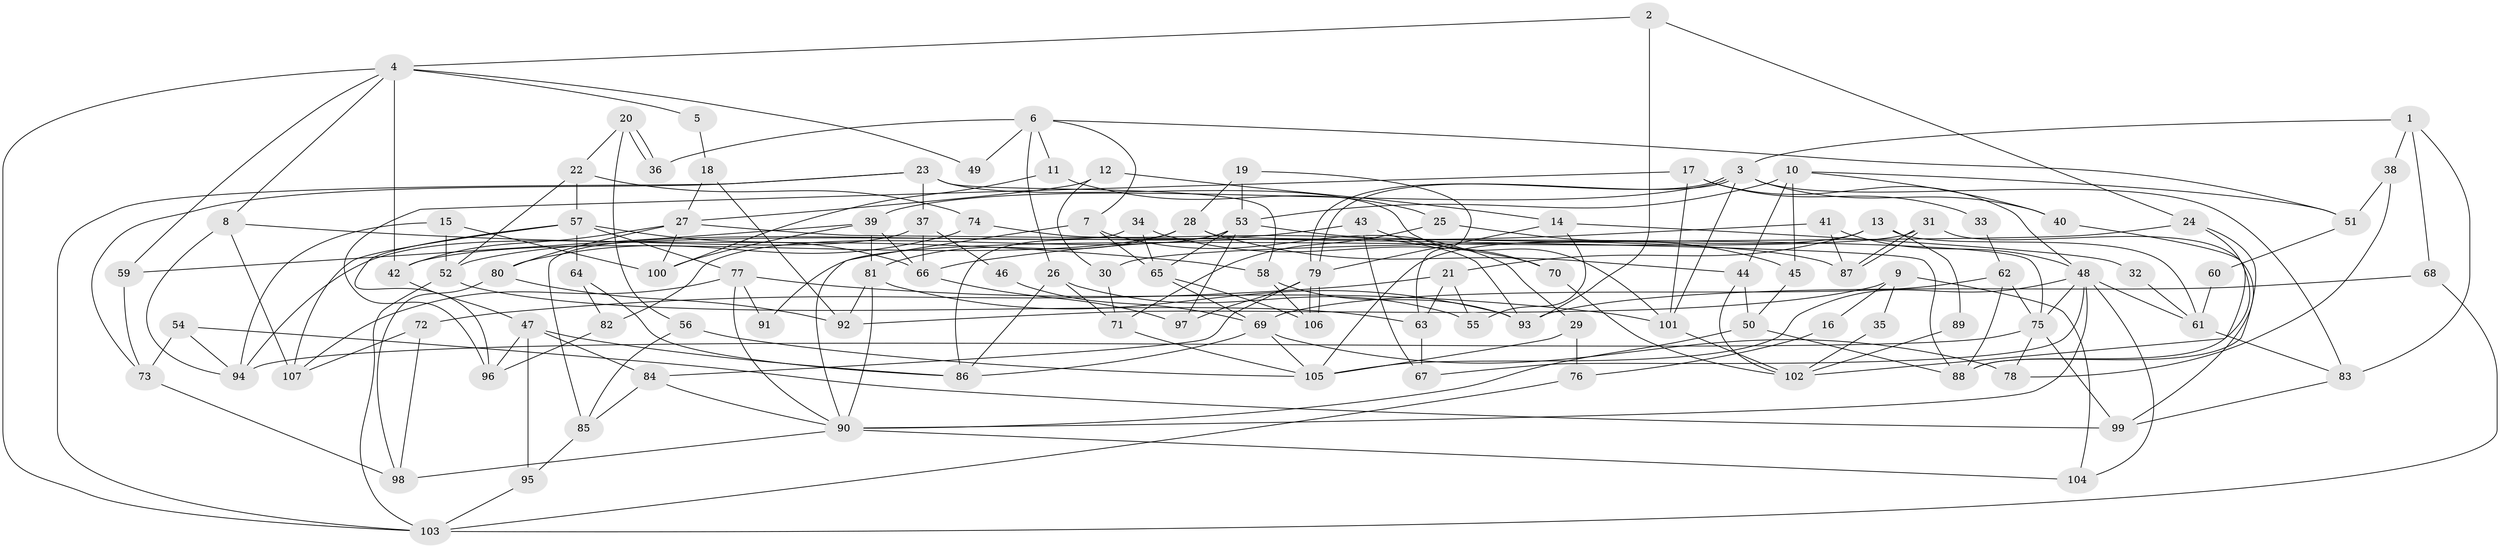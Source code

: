 // coarse degree distribution, {7: 0.09302325581395349, 12: 0.046511627906976744, 11: 0.046511627906976744, 2: 0.13953488372093023, 6: 0.18604651162790697, 17: 0.023255813953488372, 13: 0.023255813953488372, 4: 0.09302325581395349, 9: 0.06976744186046512, 8: 0.046511627906976744, 3: 0.13953488372093023, 5: 0.06976744186046512, 10: 0.023255813953488372}
// Generated by graph-tools (version 1.1) at 2025/51/03/04/25 22:51:20]
// undirected, 107 vertices, 214 edges
graph export_dot {
  node [color=gray90,style=filled];
  1;
  2;
  3;
  4;
  5;
  6;
  7;
  8;
  9;
  10;
  11;
  12;
  13;
  14;
  15;
  16;
  17;
  18;
  19;
  20;
  21;
  22;
  23;
  24;
  25;
  26;
  27;
  28;
  29;
  30;
  31;
  32;
  33;
  34;
  35;
  36;
  37;
  38;
  39;
  40;
  41;
  42;
  43;
  44;
  45;
  46;
  47;
  48;
  49;
  50;
  51;
  52;
  53;
  54;
  55;
  56;
  57;
  58;
  59;
  60;
  61;
  62;
  63;
  64;
  65;
  66;
  67;
  68;
  69;
  70;
  71;
  72;
  73;
  74;
  75;
  76;
  77;
  78;
  79;
  80;
  81;
  82;
  83;
  84;
  85;
  86;
  87;
  88;
  89;
  90;
  91;
  92;
  93;
  94;
  95;
  96;
  97;
  98;
  99;
  100;
  101;
  102;
  103;
  104;
  105;
  106;
  107;
  1 -- 3;
  1 -- 68;
  1 -- 38;
  1 -- 83;
  2 -- 24;
  2 -- 93;
  2 -- 4;
  3 -- 39;
  3 -- 79;
  3 -- 79;
  3 -- 40;
  3 -- 83;
  3 -- 101;
  4 -- 8;
  4 -- 5;
  4 -- 42;
  4 -- 49;
  4 -- 59;
  4 -- 103;
  5 -- 18;
  6 -- 7;
  6 -- 26;
  6 -- 11;
  6 -- 36;
  6 -- 49;
  6 -- 51;
  7 -- 90;
  7 -- 65;
  7 -- 29;
  8 -- 107;
  8 -- 94;
  8 -- 58;
  9 -- 92;
  9 -- 104;
  9 -- 16;
  9 -- 35;
  10 -- 40;
  10 -- 44;
  10 -- 45;
  10 -- 51;
  10 -- 53;
  11 -- 100;
  11 -- 25;
  12 -- 30;
  12 -- 27;
  12 -- 14;
  13 -- 105;
  13 -- 61;
  13 -- 21;
  13 -- 89;
  14 -- 79;
  14 -- 32;
  14 -- 55;
  15 -- 100;
  15 -- 52;
  15 -- 94;
  16 -- 76;
  17 -- 101;
  17 -- 96;
  17 -- 33;
  17 -- 48;
  18 -- 27;
  18 -- 92;
  19 -- 28;
  19 -- 53;
  19 -- 63;
  20 -- 56;
  20 -- 36;
  20 -- 36;
  20 -- 22;
  21 -- 63;
  21 -- 55;
  21 -- 72;
  22 -- 57;
  22 -- 52;
  22 -- 74;
  23 -- 103;
  23 -- 37;
  23 -- 58;
  23 -- 73;
  23 -- 101;
  24 -- 88;
  24 -- 102;
  24 -- 30;
  25 -- 71;
  25 -- 45;
  26 -- 55;
  26 -- 86;
  26 -- 71;
  27 -- 80;
  27 -- 88;
  27 -- 42;
  27 -- 100;
  28 -- 42;
  28 -- 75;
  28 -- 44;
  28 -- 81;
  29 -- 105;
  29 -- 76;
  30 -- 71;
  31 -- 99;
  31 -- 87;
  31 -- 87;
  31 -- 91;
  32 -- 61;
  33 -- 62;
  34 -- 85;
  34 -- 65;
  34 -- 70;
  35 -- 102;
  37 -- 94;
  37 -- 66;
  37 -- 46;
  38 -- 51;
  38 -- 78;
  39 -- 66;
  39 -- 81;
  39 -- 59;
  39 -- 100;
  40 -- 88;
  41 -- 48;
  41 -- 87;
  41 -- 66;
  42 -- 47;
  43 -- 52;
  43 -- 70;
  43 -- 67;
  44 -- 50;
  44 -- 102;
  45 -- 50;
  46 -- 69;
  47 -- 84;
  47 -- 86;
  47 -- 95;
  47 -- 96;
  48 -- 75;
  48 -- 61;
  48 -- 67;
  48 -- 90;
  48 -- 104;
  48 -- 105;
  50 -- 90;
  50 -- 88;
  51 -- 60;
  52 -- 63;
  52 -- 103;
  53 -- 82;
  53 -- 65;
  53 -- 86;
  53 -- 87;
  53 -- 97;
  54 -- 73;
  54 -- 94;
  54 -- 99;
  56 -- 85;
  56 -- 105;
  57 -- 66;
  57 -- 107;
  57 -- 64;
  57 -- 77;
  57 -- 96;
  58 -- 93;
  58 -- 106;
  59 -- 73;
  60 -- 61;
  61 -- 83;
  62 -- 69;
  62 -- 75;
  62 -- 88;
  63 -- 67;
  64 -- 86;
  64 -- 82;
  65 -- 106;
  65 -- 69;
  66 -- 97;
  68 -- 93;
  68 -- 103;
  69 -- 86;
  69 -- 78;
  69 -- 105;
  70 -- 102;
  71 -- 105;
  72 -- 98;
  72 -- 107;
  73 -- 98;
  74 -- 93;
  74 -- 80;
  75 -- 78;
  75 -- 99;
  75 -- 94;
  76 -- 103;
  77 -- 101;
  77 -- 90;
  77 -- 91;
  77 -- 107;
  79 -- 106;
  79 -- 106;
  79 -- 84;
  79 -- 97;
  80 -- 98;
  80 -- 92;
  81 -- 90;
  81 -- 92;
  81 -- 93;
  82 -- 96;
  83 -- 99;
  84 -- 90;
  84 -- 85;
  85 -- 95;
  89 -- 102;
  90 -- 98;
  90 -- 104;
  95 -- 103;
  101 -- 102;
}
